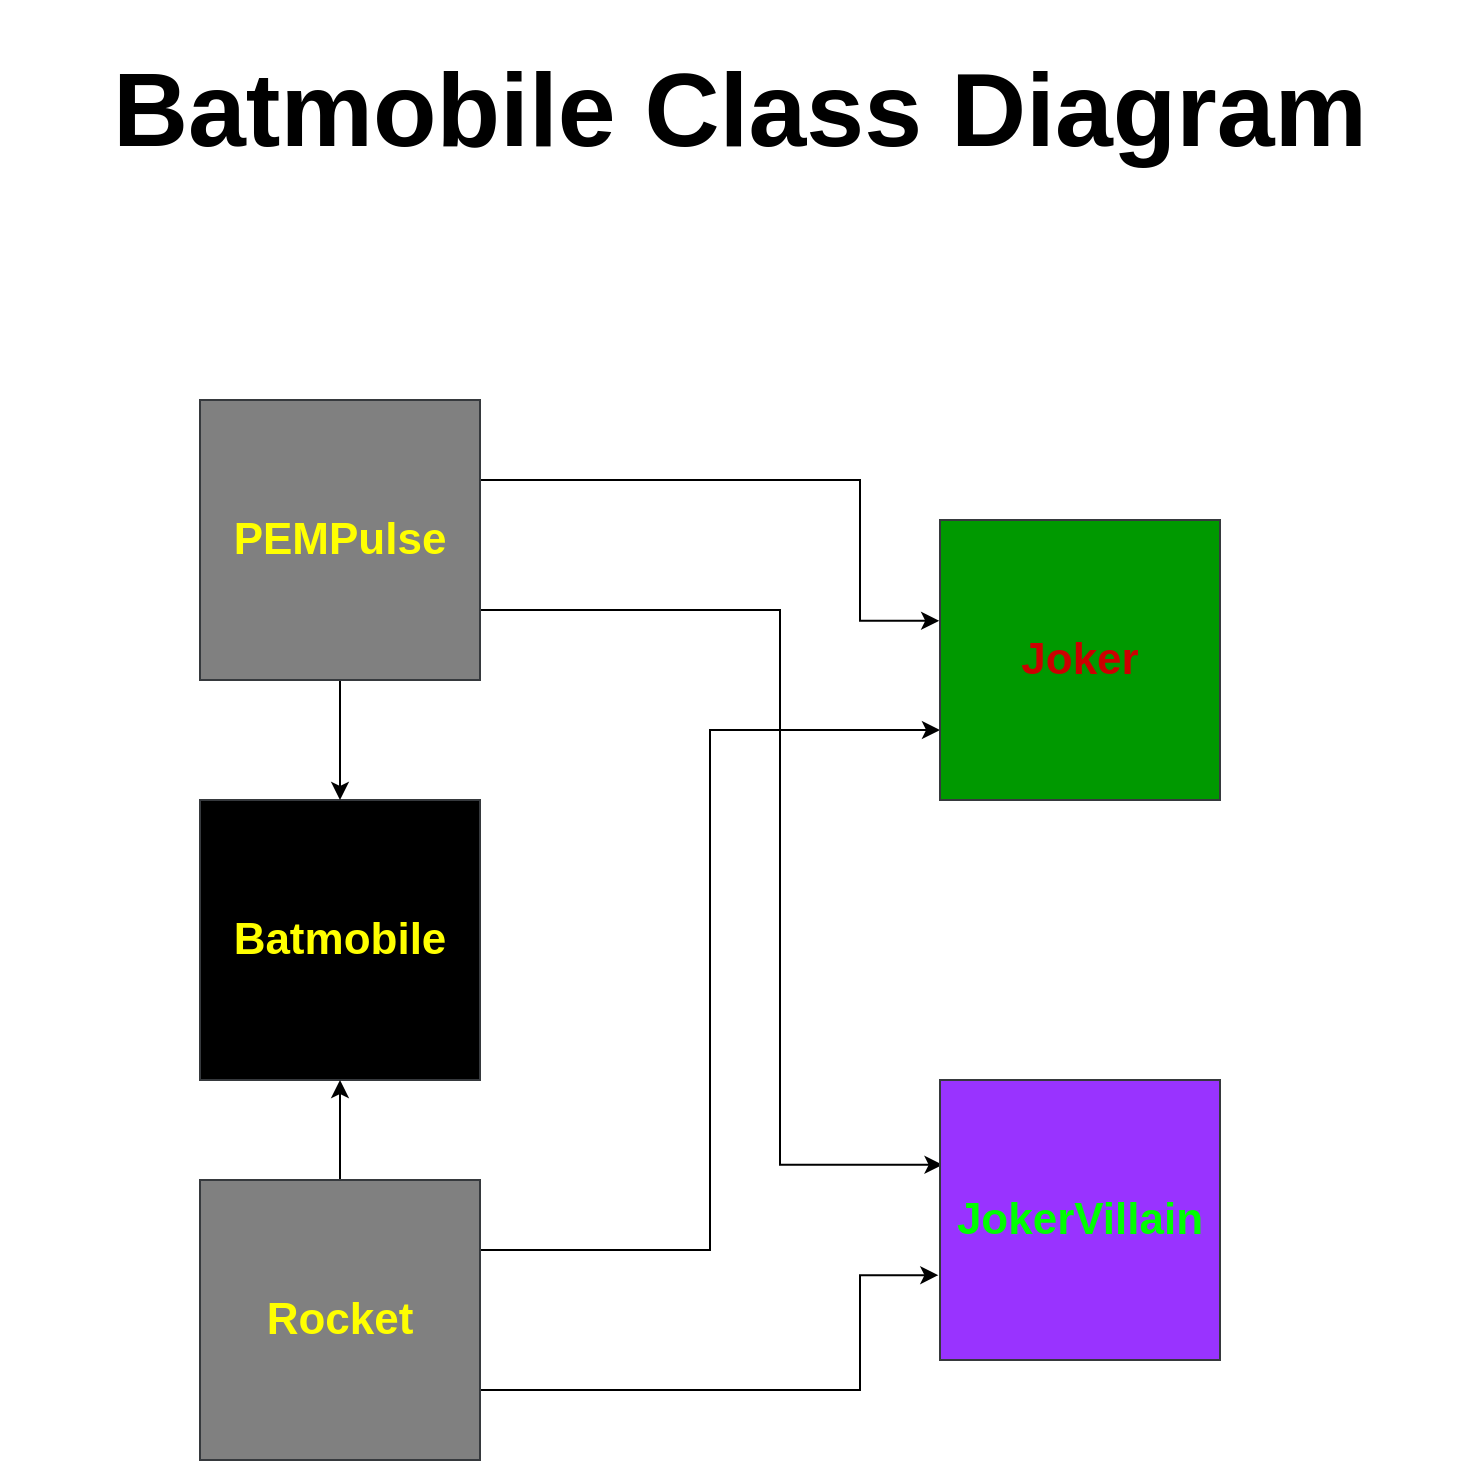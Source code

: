 <mxfile version="13.9.2" type="github">
  <diagram id="vL_EnNJz-udaRHQfMP_Z" name="Page-1">
    <mxGraphModel dx="1038" dy="523" grid="1" gridSize="10" guides="1" tooltips="1" connect="1" arrows="1" fold="1" page="1" pageScale="1" pageWidth="827" pageHeight="1169" math="0" shadow="0">
      <root>
        <mxCell id="0" />
        <mxCell id="1" parent="0" />
        <mxCell id="WP8NB6TWrdv5akPsZ2qc-1" value="&lt;font style=&quot;line-height: 140% ; font-size: 22px&quot; color=&quot;#ffff00&quot;&gt;&lt;b&gt;Batmobile&lt;/b&gt;&lt;/font&gt;" style="rounded=0;whiteSpace=wrap;html=1;strokeColor=#36393d;fillColor=#000000;" parent="1" vertex="1">
          <mxGeometry x="150" y="440" width="140" height="140" as="geometry" />
        </mxCell>
        <mxCell id="WP8NB6TWrdv5akPsZ2qc-4" value="&lt;b&gt;&lt;font style=&quot;font-size: 52px&quot;&gt;Batmobile Class Diagram&lt;/font&gt;&lt;/b&gt;" style="text;html=1;align=center;verticalAlign=middle;whiteSpace=wrap;rounded=0;" parent="1" vertex="1">
          <mxGeometry x="50" y="40" width="740" height="110" as="geometry" />
        </mxCell>
        <mxCell id="WP8NB6TWrdv5akPsZ2qc-9" style="edgeStyle=orthogonalEdgeStyle;rounded=0;orthogonalLoop=1;jettySize=auto;html=1;entryX=-0.003;entryY=0.36;entryDx=0;entryDy=0;entryPerimeter=0;" parent="1" source="WP8NB6TWrdv5akPsZ2qc-5" target="WP8NB6TWrdv5akPsZ2qc-7" edge="1">
          <mxGeometry relative="1" as="geometry">
            <Array as="points">
              <mxPoint x="480" y="280" />
              <mxPoint x="480" y="350" />
            </Array>
          </mxGeometry>
        </mxCell>
        <mxCell id="WP8NB6TWrdv5akPsZ2qc-11" style="edgeStyle=orthogonalEdgeStyle;rounded=0;orthogonalLoop=1;jettySize=auto;html=1;exitX=0.5;exitY=1;exitDx=0;exitDy=0;entryX=0.5;entryY=0;entryDx=0;entryDy=0;" parent="1" source="WP8NB6TWrdv5akPsZ2qc-5" target="WP8NB6TWrdv5akPsZ2qc-1" edge="1">
          <mxGeometry relative="1" as="geometry" />
        </mxCell>
        <mxCell id="WP8NB6TWrdv5akPsZ2qc-14" style="edgeStyle=orthogonalEdgeStyle;rounded=0;orthogonalLoop=1;jettySize=auto;html=1;exitX=1;exitY=0.75;exitDx=0;exitDy=0;entryX=0.009;entryY=0.303;entryDx=0;entryDy=0;entryPerimeter=0;" parent="1" source="WP8NB6TWrdv5akPsZ2qc-5" target="WP8NB6TWrdv5akPsZ2qc-8" edge="1">
          <mxGeometry relative="1" as="geometry">
            <mxPoint x="380" y="590" as="targetPoint" />
            <Array as="points">
              <mxPoint x="440" y="345" />
              <mxPoint x="440" y="622" />
            </Array>
          </mxGeometry>
        </mxCell>
        <mxCell id="WP8NB6TWrdv5akPsZ2qc-5" value="&lt;font style=&quot;line-height: 140% ; font-size: 22px&quot; color=&quot;#ffff00&quot;&gt;&lt;b&gt;PEMPulse&lt;/b&gt;&lt;/font&gt;" style="rounded=0;whiteSpace=wrap;html=1;strokeColor=#36393d;fillColor=#808080;" parent="1" vertex="1">
          <mxGeometry x="150" y="240" width="140" height="140" as="geometry" />
        </mxCell>
        <mxCell id="WP8NB6TWrdv5akPsZ2qc-12" style="edgeStyle=orthogonalEdgeStyle;rounded=0;orthogonalLoop=1;jettySize=auto;html=1;exitX=0.5;exitY=0;exitDx=0;exitDy=0;entryX=0.5;entryY=1;entryDx=0;entryDy=0;" parent="1" source="WP8NB6TWrdv5akPsZ2qc-6" target="WP8NB6TWrdv5akPsZ2qc-1" edge="1">
          <mxGeometry relative="1" as="geometry" />
        </mxCell>
        <mxCell id="WP8NB6TWrdv5akPsZ2qc-18" style="edgeStyle=orthogonalEdgeStyle;rounded=0;orthogonalLoop=1;jettySize=auto;html=1;exitX=1;exitY=0.75;exitDx=0;exitDy=0;entryX=-0.006;entryY=0.697;entryDx=0;entryDy=0;entryPerimeter=0;" parent="1" source="WP8NB6TWrdv5akPsZ2qc-6" target="WP8NB6TWrdv5akPsZ2qc-8" edge="1">
          <mxGeometry relative="1" as="geometry">
            <Array as="points">
              <mxPoint x="480" y="735" />
              <mxPoint x="480" y="678" />
            </Array>
          </mxGeometry>
        </mxCell>
        <mxCell id="JRZt4ndFV1yoGO96BRMJ-3" style="edgeStyle=orthogonalEdgeStyle;rounded=0;orthogonalLoop=1;jettySize=auto;html=1;exitX=1;exitY=0.25;exitDx=0;exitDy=0;entryX=0;entryY=0.75;entryDx=0;entryDy=0;" edge="1" parent="1" source="WP8NB6TWrdv5akPsZ2qc-6" target="WP8NB6TWrdv5akPsZ2qc-7">
          <mxGeometry relative="1" as="geometry" />
        </mxCell>
        <mxCell id="WP8NB6TWrdv5akPsZ2qc-6" value="&lt;font style=&quot;line-height: 140% ; font-size: 22px&quot; color=&quot;#ffff00&quot;&gt;&lt;b&gt;Rocket&lt;/b&gt;&lt;/font&gt;" style="rounded=0;whiteSpace=wrap;html=1;strokeColor=#36393d;fillColor=#808080;" parent="1" vertex="1">
          <mxGeometry x="150" y="630" width="140" height="140" as="geometry" />
        </mxCell>
        <mxCell id="WP8NB6TWrdv5akPsZ2qc-7" value="&lt;font style=&quot;line-height: 140% ; font-size: 22px&quot; color=&quot;#cc0000&quot;&gt;&lt;b&gt;Joker&lt;/b&gt;&lt;/font&gt;" style="rounded=0;whiteSpace=wrap;html=1;strokeColor=#36393d;fillColor=#009900;" parent="1" vertex="1">
          <mxGeometry x="520" y="300" width="140" height="140" as="geometry" />
        </mxCell>
        <mxCell id="WP8NB6TWrdv5akPsZ2qc-8" value="&lt;font style=&quot;line-height: 140% ; font-size: 22px&quot; color=&quot;#00ff00&quot;&gt;&lt;b&gt;JokerVillain&lt;/b&gt;&lt;/font&gt;" style="rounded=0;whiteSpace=wrap;html=1;strokeColor=#36393d;fillColor=#9933FF;" parent="1" vertex="1">
          <mxGeometry x="520" y="580" width="140" height="140" as="geometry" />
        </mxCell>
      </root>
    </mxGraphModel>
  </diagram>
</mxfile>
